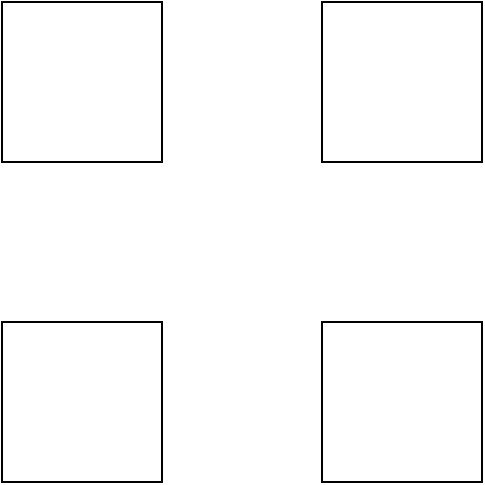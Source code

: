 <mxfile version="13.9.2" type="device"><diagram id="c8KTr1DYUm17pUYMkHzg" name="Page-1"><mxGraphModel dx="1102" dy="689" grid="1" gridSize="10" guides="1" tooltips="1" connect="1" arrows="1" fold="1" page="1" pageScale="1" pageWidth="850" pageHeight="1100" math="0" shadow="0"><root><mxCell id="0"/><mxCell id="1" parent="0"/><mxCell id="p6RT1x6VTXFocWAgLPQQ-1" value="" style="rounded=0;whiteSpace=wrap;html=1;" vertex="1" parent="1"><mxGeometry x="320" y="240" width="80" height="80" as="geometry"/></mxCell><mxCell id="p6RT1x6VTXFocWAgLPQQ-2" value="" style="rounded=0;whiteSpace=wrap;html=1;" vertex="1" parent="1"><mxGeometry x="480" y="240" width="80" height="80" as="geometry"/></mxCell><mxCell id="p6RT1x6VTXFocWAgLPQQ-3" value="" style="rounded=0;whiteSpace=wrap;html=1;" vertex="1" parent="1"><mxGeometry x="480" y="400" width="80" height="80" as="geometry"/></mxCell><mxCell id="p6RT1x6VTXFocWAgLPQQ-4" value="" style="rounded=0;whiteSpace=wrap;html=1;" vertex="1" parent="1"><mxGeometry x="320" y="400" width="80" height="80" as="geometry"/></mxCell></root></mxGraphModel></diagram></mxfile>
